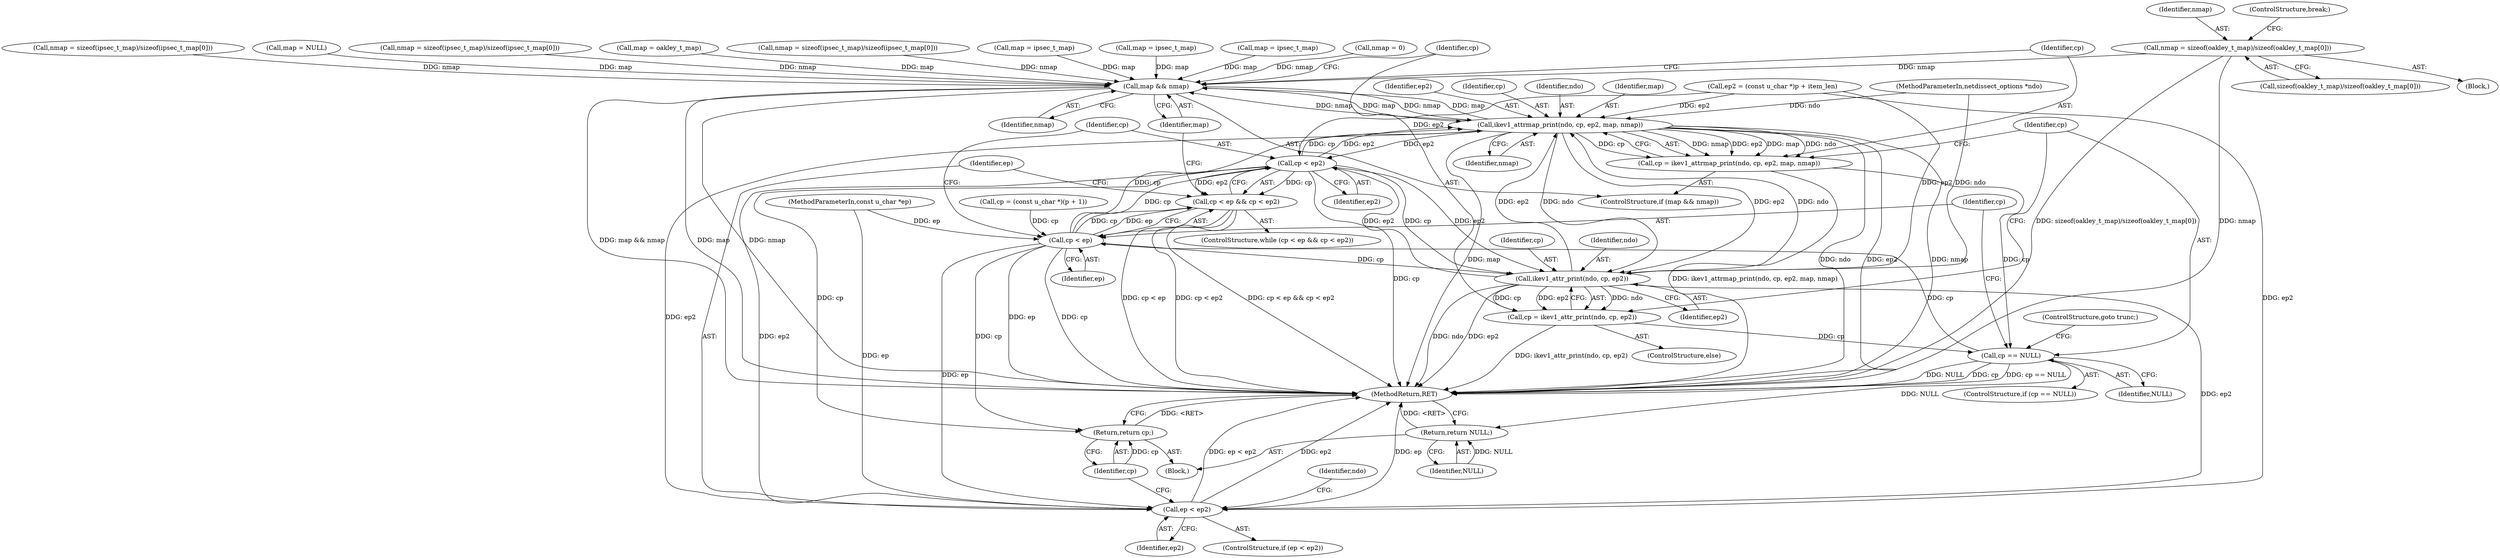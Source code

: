 digraph "0_tcpdump_e0a5a02b0fc1900a69d6c37ed0aab36fb8494e6d_2@API" {
"1000153" [label="(Call,nmap = sizeof(oakley_t_map)/sizeof(oakley_t_map[0]))"];
"1000286" [label="(Call,map && nmap)"];
"1000291" [label="(Call,ikev1_attrmap_print(ndo, cp, ep2, map, nmap))"];
"1000281" [label="(Call,cp < ep2)"];
"1000277" [label="(Call,cp < ep && cp < ep2)"];
"1000300" [label="(Call,ikev1_attr_print(ndo, cp, ep2))"];
"1000298" [label="(Call,cp = ikev1_attr_print(ndo, cp, ep2))"];
"1000305" [label="(Call,cp == NULL)"];
"1000278" [label="(Call,cp < ep)"];
"1000310" [label="(Call,ep < ep2)"];
"1000317" [label="(Return,return cp;)"];
"1000327" [label="(Return,return NULL;)"];
"1000289" [label="(Call,cp = ikev1_attrmap_print(ndo, cp, ep2, map, nmap))"];
"1000282" [label="(Identifier,cp)"];
"1000262" [label="(Call,cp = (const u_char *)(p + 1))"];
"1000317" [label="(Return,return cp;)"];
"1000306" [label="(Identifier,cp)"];
"1000110" [label="(Block,)"];
"1000154" [label="(Identifier,nmap)"];
"1000291" [label="(Call,ikev1_attrmap_print(ndo, cp, ep2, map, nmap))"];
"1000233" [label="(Call,nmap = 0)"];
"1000276" [label="(ControlStructure,while (cp < ep && cp < ep2))"];
"1000285" [label="(ControlStructure,if (map && nmap))"];
"1000155" [label="(Call,sizeof(oakley_t_map)/sizeof(oakley_t_map[0]))"];
"1000216" [label="(Call,nmap = sizeof(ipsec_t_map)/sizeof(ipsec_t_map[0]))"];
"1000192" [label="(Call,map = ipsec_t_map)"];
"1000213" [label="(Call,map = ipsec_t_map)"];
"1000311" [label="(Identifier,ep)"];
"1000312" [label="(Identifier,ep2)"];
"1000315" [label="(Identifier,ndo)"];
"1000278" [label="(Call,cp < ep)"];
"1000171" [label="(Call,map = ipsec_t_map)"];
"1000298" [label="(Call,cp = ikev1_attr_print(ndo, cp, ep2))"];
"1000279" [label="(Identifier,cp)"];
"1000290" [label="(Identifier,cp)"];
"1000302" [label="(Identifier,cp)"];
"1000288" [label="(Identifier,nmap)"];
"1000174" [label="(Call,nmap = sizeof(ipsec_t_map)/sizeof(ipsec_t_map[0]))"];
"1000305" [label="(Call,cp == NULL)"];
"1000318" [label="(Identifier,cp)"];
"1000283" [label="(Identifier,ep2)"];
"1000230" [label="(Call,map = NULL)"];
"1000296" [label="(Identifier,nmap)"];
"1000269" [label="(Call,ep2 = (const u_char *)p + item_len)"];
"1000304" [label="(ControlStructure,if (cp == NULL))"];
"1000153" [label="(Call,nmap = sizeof(oakley_t_map)/sizeof(oakley_t_map[0]))"];
"1000328" [label="(Identifier,NULL)"];
"1000289" [label="(Call,cp = ikev1_attrmap_print(ndo, cp, ep2, map, nmap))"];
"1000307" [label="(Identifier,NULL)"];
"1000286" [label="(Call,map && nmap)"];
"1000303" [label="(Identifier,ep2)"];
"1000294" [label="(Identifier,ep2)"];
"1000297" [label="(ControlStructure,else)"];
"1000299" [label="(Identifier,cp)"];
"1000329" [label="(MethodReturn,RET)"];
"1000280" [label="(Identifier,ep)"];
"1000293" [label="(Identifier,cp)"];
"1000277" [label="(Call,cp < ep && cp < ep2)"];
"1000162" [label="(ControlStructure,break;)"];
"1000281" [label="(Call,cp < ep2)"];
"1000300" [label="(Call,ikev1_attr_print(ndo, cp, ep2))"];
"1000309" [label="(ControlStructure,if (ep < ep2))"];
"1000292" [label="(Identifier,ndo)"];
"1000287" [label="(Identifier,map)"];
"1000301" [label="(Identifier,ndo)"];
"1000150" [label="(Call,map = oakley_t_map)"];
"1000195" [label="(Call,nmap = sizeof(ipsec_t_map)/sizeof(ipsec_t_map[0]))"];
"1000310" [label="(Call,ep < ep2)"];
"1000141" [label="(Block,)"];
"1000295" [label="(Identifier,map)"];
"1000105" [label="(MethodParameterIn,const u_char *ep)"];
"1000308" [label="(ControlStructure,goto trunc;)"];
"1000327" [label="(Return,return NULL;)"];
"1000101" [label="(MethodParameterIn,netdissect_options *ndo)"];
"1000153" -> "1000141"  [label="AST: "];
"1000153" -> "1000155"  [label="CFG: "];
"1000154" -> "1000153"  [label="AST: "];
"1000155" -> "1000153"  [label="AST: "];
"1000162" -> "1000153"  [label="CFG: "];
"1000153" -> "1000329"  [label="DDG: sizeof(oakley_t_map)/sizeof(oakley_t_map[0])"];
"1000153" -> "1000329"  [label="DDG: nmap"];
"1000153" -> "1000286"  [label="DDG: nmap"];
"1000286" -> "1000285"  [label="AST: "];
"1000286" -> "1000287"  [label="CFG: "];
"1000286" -> "1000288"  [label="CFG: "];
"1000287" -> "1000286"  [label="AST: "];
"1000288" -> "1000286"  [label="AST: "];
"1000290" -> "1000286"  [label="CFG: "];
"1000299" -> "1000286"  [label="CFG: "];
"1000286" -> "1000329"  [label="DDG: map && nmap"];
"1000286" -> "1000329"  [label="DDG: map"];
"1000286" -> "1000329"  [label="DDG: nmap"];
"1000171" -> "1000286"  [label="DDG: map"];
"1000150" -> "1000286"  [label="DDG: map"];
"1000213" -> "1000286"  [label="DDG: map"];
"1000230" -> "1000286"  [label="DDG: map"];
"1000291" -> "1000286"  [label="DDG: map"];
"1000291" -> "1000286"  [label="DDG: nmap"];
"1000192" -> "1000286"  [label="DDG: map"];
"1000216" -> "1000286"  [label="DDG: nmap"];
"1000195" -> "1000286"  [label="DDG: nmap"];
"1000174" -> "1000286"  [label="DDG: nmap"];
"1000233" -> "1000286"  [label="DDG: nmap"];
"1000286" -> "1000291"  [label="DDG: map"];
"1000286" -> "1000291"  [label="DDG: nmap"];
"1000291" -> "1000289"  [label="AST: "];
"1000291" -> "1000296"  [label="CFG: "];
"1000292" -> "1000291"  [label="AST: "];
"1000293" -> "1000291"  [label="AST: "];
"1000294" -> "1000291"  [label="AST: "];
"1000295" -> "1000291"  [label="AST: "];
"1000296" -> "1000291"  [label="AST: "];
"1000289" -> "1000291"  [label="CFG: "];
"1000291" -> "1000329"  [label="DDG: ndo"];
"1000291" -> "1000329"  [label="DDG: ep2"];
"1000291" -> "1000329"  [label="DDG: nmap"];
"1000291" -> "1000329"  [label="DDG: map"];
"1000291" -> "1000281"  [label="DDG: ep2"];
"1000291" -> "1000289"  [label="DDG: nmap"];
"1000291" -> "1000289"  [label="DDG: ep2"];
"1000291" -> "1000289"  [label="DDG: map"];
"1000291" -> "1000289"  [label="DDG: ndo"];
"1000291" -> "1000289"  [label="DDG: cp"];
"1000300" -> "1000291"  [label="DDG: ndo"];
"1000300" -> "1000291"  [label="DDG: ep2"];
"1000101" -> "1000291"  [label="DDG: ndo"];
"1000281" -> "1000291"  [label="DDG: cp"];
"1000281" -> "1000291"  [label="DDG: ep2"];
"1000278" -> "1000291"  [label="DDG: cp"];
"1000269" -> "1000291"  [label="DDG: ep2"];
"1000291" -> "1000300"  [label="DDG: ndo"];
"1000291" -> "1000300"  [label="DDG: ep2"];
"1000291" -> "1000310"  [label="DDG: ep2"];
"1000281" -> "1000277"  [label="AST: "];
"1000281" -> "1000283"  [label="CFG: "];
"1000282" -> "1000281"  [label="AST: "];
"1000283" -> "1000281"  [label="AST: "];
"1000277" -> "1000281"  [label="CFG: "];
"1000281" -> "1000329"  [label="DDG: cp"];
"1000281" -> "1000277"  [label="DDG: cp"];
"1000281" -> "1000277"  [label="DDG: ep2"];
"1000278" -> "1000281"  [label="DDG: cp"];
"1000300" -> "1000281"  [label="DDG: ep2"];
"1000269" -> "1000281"  [label="DDG: ep2"];
"1000281" -> "1000300"  [label="DDG: cp"];
"1000281" -> "1000300"  [label="DDG: ep2"];
"1000281" -> "1000310"  [label="DDG: ep2"];
"1000281" -> "1000317"  [label="DDG: cp"];
"1000277" -> "1000276"  [label="AST: "];
"1000277" -> "1000278"  [label="CFG: "];
"1000278" -> "1000277"  [label="AST: "];
"1000287" -> "1000277"  [label="CFG: "];
"1000311" -> "1000277"  [label="CFG: "];
"1000277" -> "1000329"  [label="DDG: cp < ep"];
"1000277" -> "1000329"  [label="DDG: cp < ep2"];
"1000277" -> "1000329"  [label="DDG: cp < ep && cp < ep2"];
"1000278" -> "1000277"  [label="DDG: cp"];
"1000278" -> "1000277"  [label="DDG: ep"];
"1000300" -> "1000298"  [label="AST: "];
"1000300" -> "1000303"  [label="CFG: "];
"1000301" -> "1000300"  [label="AST: "];
"1000302" -> "1000300"  [label="AST: "];
"1000303" -> "1000300"  [label="AST: "];
"1000298" -> "1000300"  [label="CFG: "];
"1000300" -> "1000329"  [label="DDG: ndo"];
"1000300" -> "1000329"  [label="DDG: ep2"];
"1000300" -> "1000298"  [label="DDG: ndo"];
"1000300" -> "1000298"  [label="DDG: cp"];
"1000300" -> "1000298"  [label="DDG: ep2"];
"1000101" -> "1000300"  [label="DDG: ndo"];
"1000278" -> "1000300"  [label="DDG: cp"];
"1000269" -> "1000300"  [label="DDG: ep2"];
"1000300" -> "1000310"  [label="DDG: ep2"];
"1000298" -> "1000297"  [label="AST: "];
"1000299" -> "1000298"  [label="AST: "];
"1000306" -> "1000298"  [label="CFG: "];
"1000298" -> "1000329"  [label="DDG: ikev1_attr_print(ndo, cp, ep2)"];
"1000298" -> "1000305"  [label="DDG: cp"];
"1000305" -> "1000304"  [label="AST: "];
"1000305" -> "1000307"  [label="CFG: "];
"1000306" -> "1000305"  [label="AST: "];
"1000307" -> "1000305"  [label="AST: "];
"1000279" -> "1000305"  [label="CFG: "];
"1000308" -> "1000305"  [label="CFG: "];
"1000305" -> "1000329"  [label="DDG: cp == NULL"];
"1000305" -> "1000329"  [label="DDG: NULL"];
"1000305" -> "1000329"  [label="DDG: cp"];
"1000305" -> "1000278"  [label="DDG: cp"];
"1000289" -> "1000305"  [label="DDG: cp"];
"1000305" -> "1000327"  [label="DDG: NULL"];
"1000278" -> "1000280"  [label="CFG: "];
"1000279" -> "1000278"  [label="AST: "];
"1000280" -> "1000278"  [label="AST: "];
"1000282" -> "1000278"  [label="CFG: "];
"1000278" -> "1000329"  [label="DDG: ep"];
"1000278" -> "1000329"  [label="DDG: cp"];
"1000262" -> "1000278"  [label="DDG: cp"];
"1000105" -> "1000278"  [label="DDG: ep"];
"1000278" -> "1000310"  [label="DDG: ep"];
"1000278" -> "1000317"  [label="DDG: cp"];
"1000310" -> "1000309"  [label="AST: "];
"1000310" -> "1000312"  [label="CFG: "];
"1000311" -> "1000310"  [label="AST: "];
"1000312" -> "1000310"  [label="AST: "];
"1000315" -> "1000310"  [label="CFG: "];
"1000318" -> "1000310"  [label="CFG: "];
"1000310" -> "1000329"  [label="DDG: ep < ep2"];
"1000310" -> "1000329"  [label="DDG: ep2"];
"1000310" -> "1000329"  [label="DDG: ep"];
"1000105" -> "1000310"  [label="DDG: ep"];
"1000269" -> "1000310"  [label="DDG: ep2"];
"1000317" -> "1000110"  [label="AST: "];
"1000317" -> "1000318"  [label="CFG: "];
"1000318" -> "1000317"  [label="AST: "];
"1000329" -> "1000317"  [label="CFG: "];
"1000317" -> "1000329"  [label="DDG: <RET>"];
"1000318" -> "1000317"  [label="DDG: cp"];
"1000327" -> "1000110"  [label="AST: "];
"1000327" -> "1000328"  [label="CFG: "];
"1000328" -> "1000327"  [label="AST: "];
"1000329" -> "1000327"  [label="CFG: "];
"1000327" -> "1000329"  [label="DDG: <RET>"];
"1000328" -> "1000327"  [label="DDG: NULL"];
"1000289" -> "1000285"  [label="AST: "];
"1000290" -> "1000289"  [label="AST: "];
"1000306" -> "1000289"  [label="CFG: "];
"1000289" -> "1000329"  [label="DDG: ikev1_attrmap_print(ndo, cp, ep2, map, nmap)"];
}
